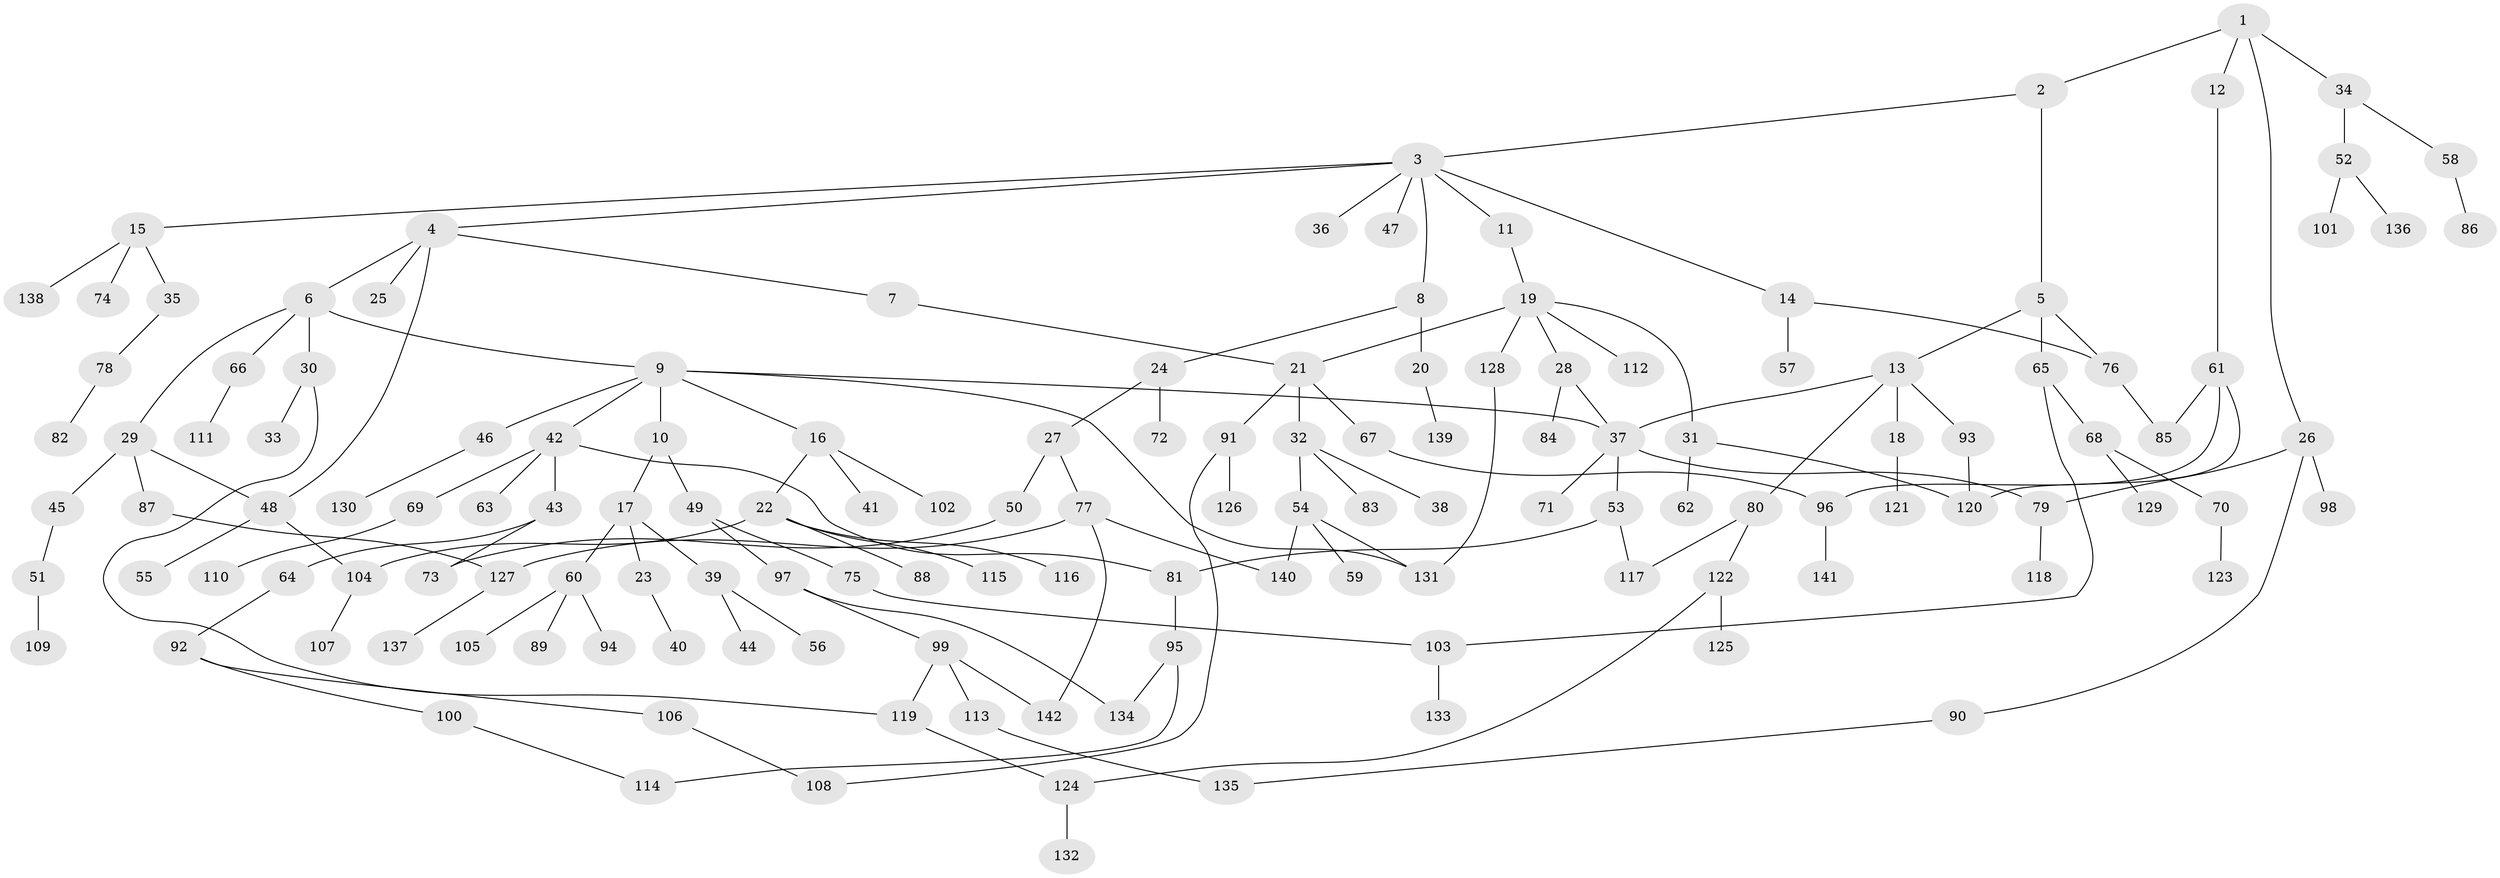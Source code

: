 // coarse degree distribution, {4: 0.1267605633802817, 3: 0.2112676056338028, 7: 0.028169014084507043, 10: 0.014084507042253521, 2: 0.30985915492957744, 1: 0.23943661971830985, 5: 0.056338028169014086, 6: 0.014084507042253521}
// Generated by graph-tools (version 1.1) at 2025/49/03/04/25 22:49:11]
// undirected, 142 vertices, 167 edges
graph export_dot {
  node [color=gray90,style=filled];
  1;
  2;
  3;
  4;
  5;
  6;
  7;
  8;
  9;
  10;
  11;
  12;
  13;
  14;
  15;
  16;
  17;
  18;
  19;
  20;
  21;
  22;
  23;
  24;
  25;
  26;
  27;
  28;
  29;
  30;
  31;
  32;
  33;
  34;
  35;
  36;
  37;
  38;
  39;
  40;
  41;
  42;
  43;
  44;
  45;
  46;
  47;
  48;
  49;
  50;
  51;
  52;
  53;
  54;
  55;
  56;
  57;
  58;
  59;
  60;
  61;
  62;
  63;
  64;
  65;
  66;
  67;
  68;
  69;
  70;
  71;
  72;
  73;
  74;
  75;
  76;
  77;
  78;
  79;
  80;
  81;
  82;
  83;
  84;
  85;
  86;
  87;
  88;
  89;
  90;
  91;
  92;
  93;
  94;
  95;
  96;
  97;
  98;
  99;
  100;
  101;
  102;
  103;
  104;
  105;
  106;
  107;
  108;
  109;
  110;
  111;
  112;
  113;
  114;
  115;
  116;
  117;
  118;
  119;
  120;
  121;
  122;
  123;
  124;
  125;
  126;
  127;
  128;
  129;
  130;
  131;
  132;
  133;
  134;
  135;
  136;
  137;
  138;
  139;
  140;
  141;
  142;
  1 -- 2;
  1 -- 12;
  1 -- 26;
  1 -- 34;
  2 -- 3;
  2 -- 5;
  3 -- 4;
  3 -- 8;
  3 -- 11;
  3 -- 14;
  3 -- 15;
  3 -- 36;
  3 -- 47;
  4 -- 6;
  4 -- 7;
  4 -- 25;
  4 -- 48;
  5 -- 13;
  5 -- 65;
  5 -- 76;
  6 -- 9;
  6 -- 29;
  6 -- 30;
  6 -- 66;
  7 -- 21;
  8 -- 20;
  8 -- 24;
  9 -- 10;
  9 -- 16;
  9 -- 42;
  9 -- 46;
  9 -- 131;
  9 -- 37;
  10 -- 17;
  10 -- 49;
  11 -- 19;
  12 -- 61;
  13 -- 18;
  13 -- 80;
  13 -- 93;
  13 -- 37;
  14 -- 57;
  14 -- 76;
  15 -- 35;
  15 -- 74;
  15 -- 138;
  16 -- 22;
  16 -- 41;
  16 -- 102;
  17 -- 23;
  17 -- 39;
  17 -- 60;
  18 -- 121;
  19 -- 28;
  19 -- 31;
  19 -- 112;
  19 -- 128;
  19 -- 21;
  20 -- 139;
  21 -- 32;
  21 -- 67;
  21 -- 91;
  22 -- 88;
  22 -- 104;
  22 -- 115;
  22 -- 116;
  23 -- 40;
  24 -- 27;
  24 -- 72;
  26 -- 79;
  26 -- 90;
  26 -- 98;
  27 -- 50;
  27 -- 77;
  28 -- 37;
  28 -- 84;
  29 -- 45;
  29 -- 48;
  29 -- 87;
  30 -- 33;
  30 -- 119;
  31 -- 62;
  31 -- 120;
  32 -- 38;
  32 -- 54;
  32 -- 83;
  34 -- 52;
  34 -- 58;
  35 -- 78;
  37 -- 53;
  37 -- 71;
  37 -- 79;
  39 -- 44;
  39 -- 56;
  42 -- 43;
  42 -- 63;
  42 -- 69;
  42 -- 81;
  43 -- 64;
  43 -- 73;
  45 -- 51;
  46 -- 130;
  48 -- 55;
  48 -- 104;
  49 -- 75;
  49 -- 97;
  50 -- 73;
  51 -- 109;
  52 -- 101;
  52 -- 136;
  53 -- 117;
  53 -- 81;
  54 -- 59;
  54 -- 131;
  54 -- 140;
  58 -- 86;
  60 -- 89;
  60 -- 94;
  60 -- 105;
  61 -- 96;
  61 -- 120;
  61 -- 85;
  64 -- 92;
  65 -- 68;
  65 -- 103;
  66 -- 111;
  67 -- 96;
  68 -- 70;
  68 -- 129;
  69 -- 110;
  70 -- 123;
  75 -- 103;
  76 -- 85;
  77 -- 140;
  77 -- 142;
  77 -- 127;
  78 -- 82;
  79 -- 118;
  80 -- 122;
  80 -- 117;
  81 -- 95;
  87 -- 127;
  90 -- 135;
  91 -- 126;
  91 -- 108;
  92 -- 100;
  92 -- 106;
  93 -- 120;
  95 -- 114;
  95 -- 134;
  96 -- 141;
  97 -- 99;
  97 -- 134;
  99 -- 113;
  99 -- 142;
  99 -- 119;
  100 -- 114;
  103 -- 133;
  104 -- 107;
  106 -- 108;
  113 -- 135;
  119 -- 124;
  122 -- 125;
  122 -- 124;
  124 -- 132;
  127 -- 137;
  128 -- 131;
}
